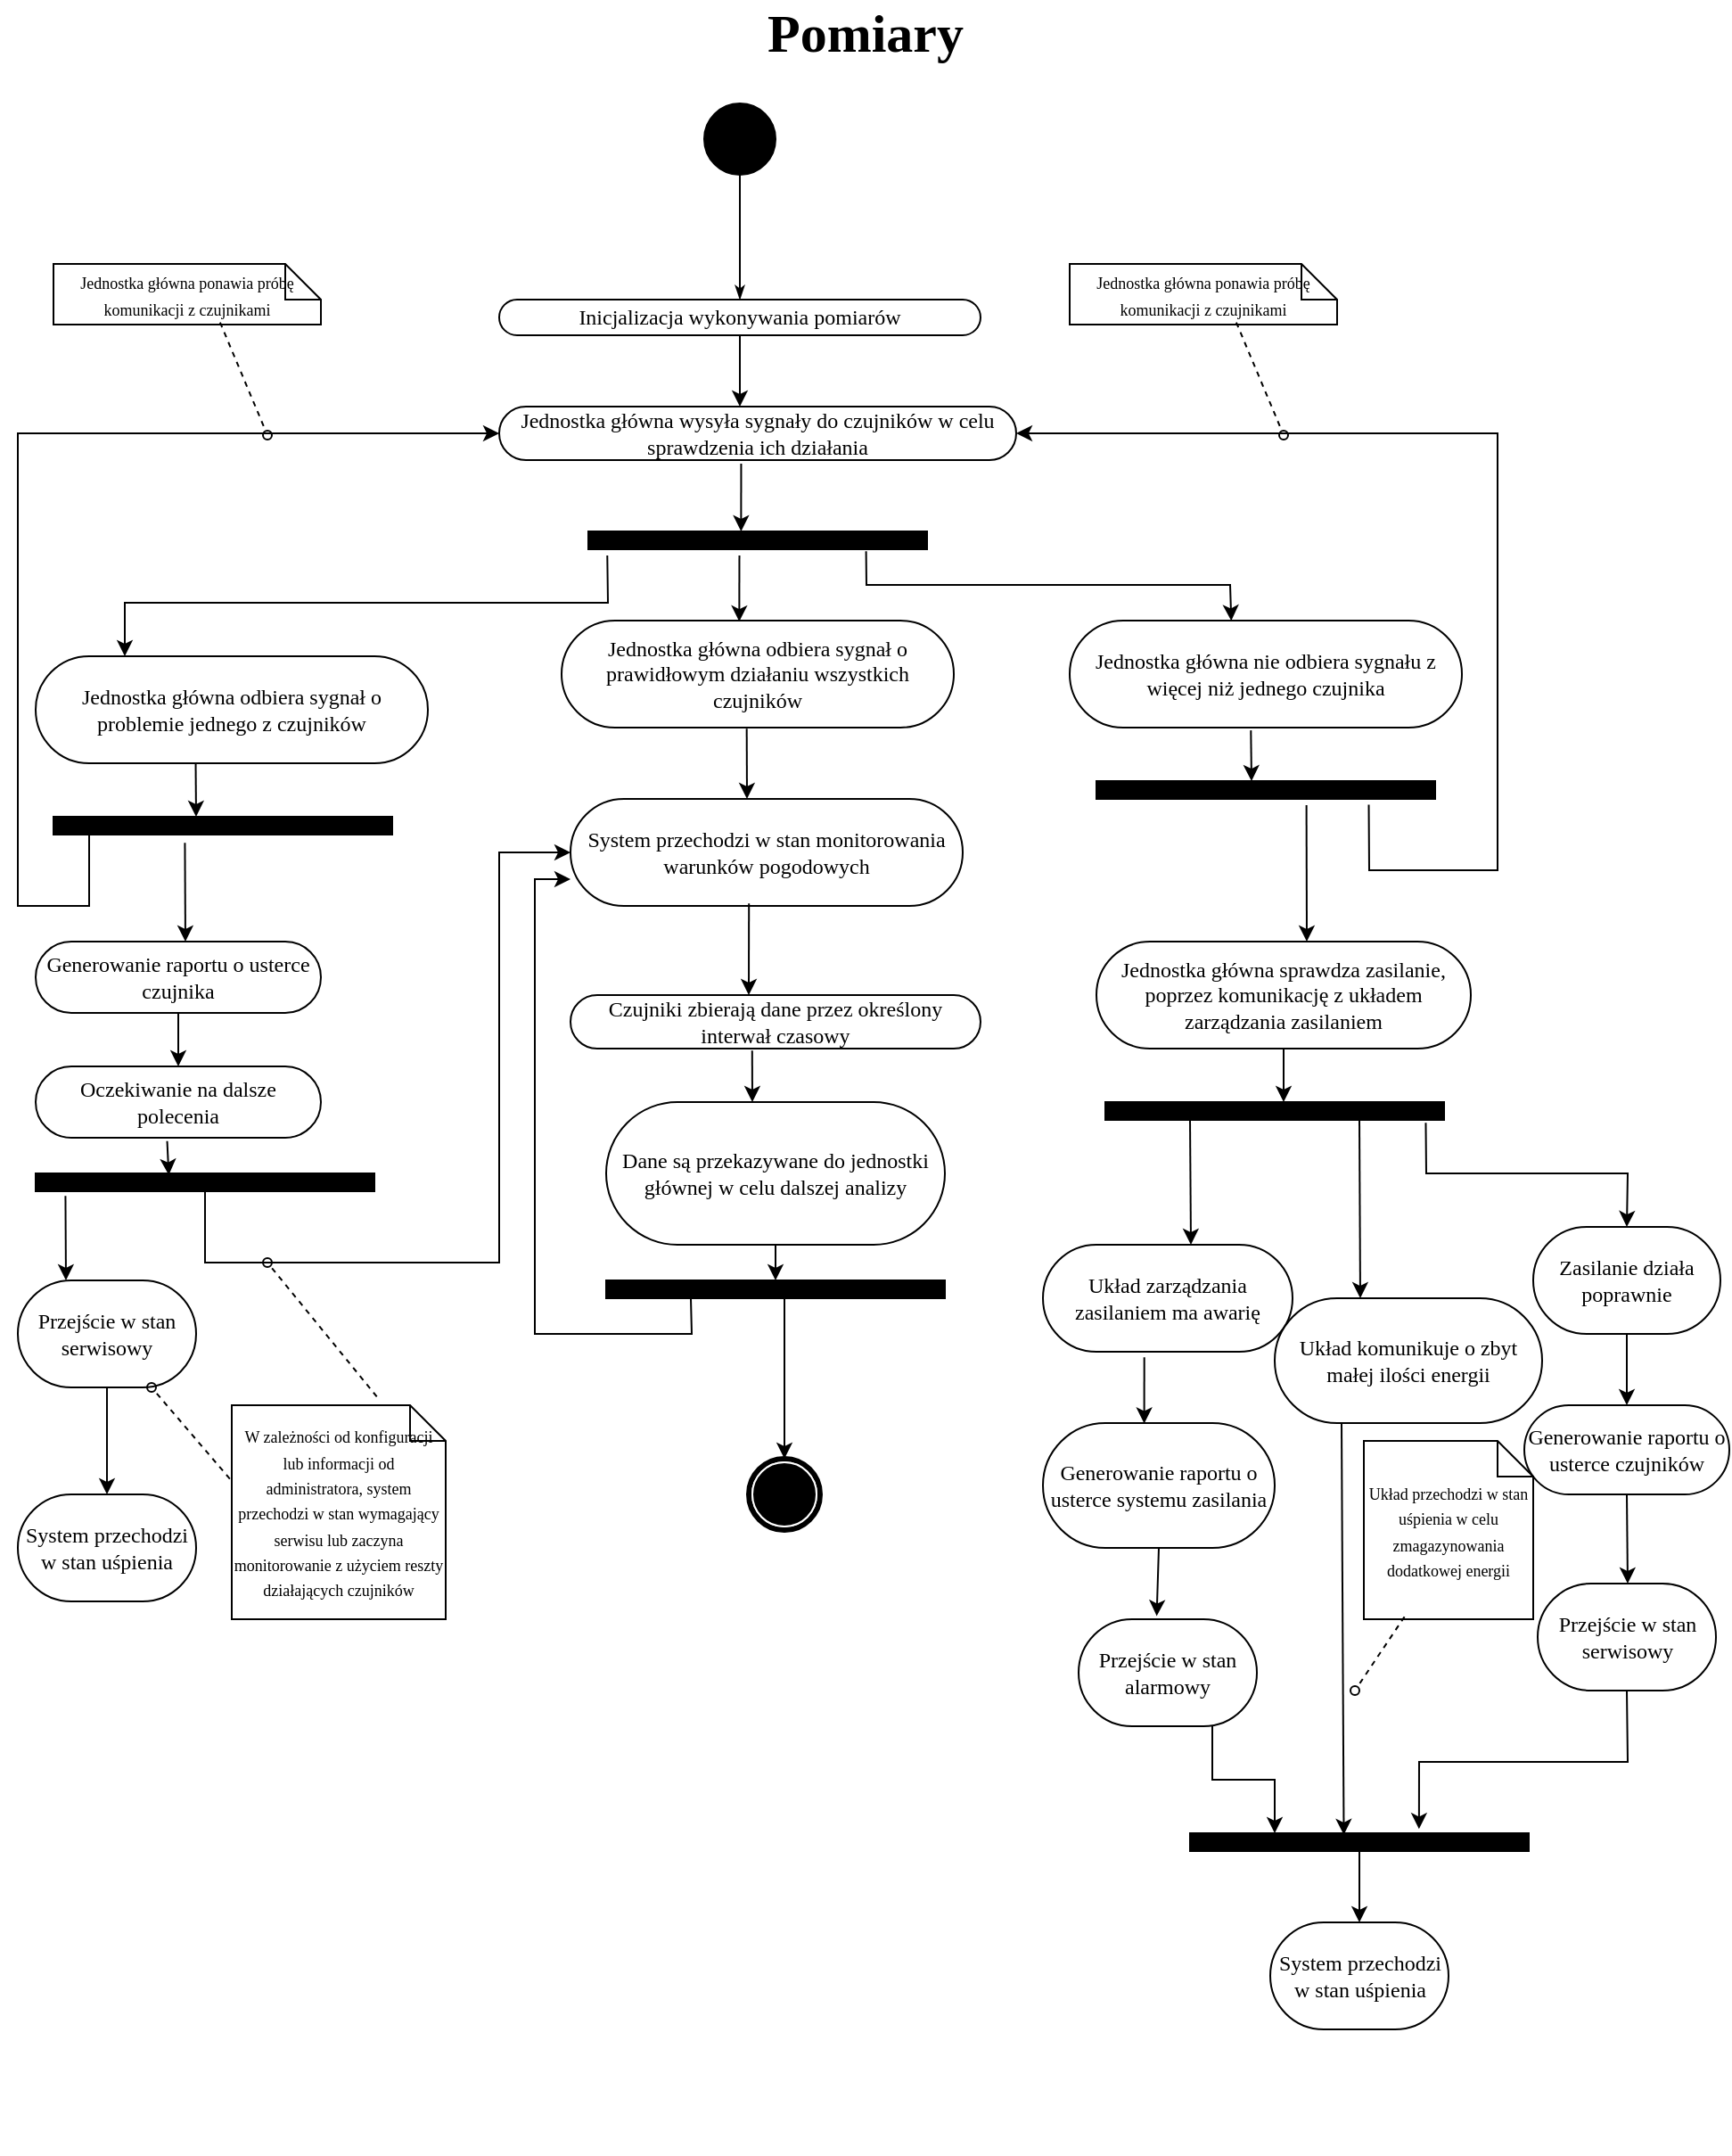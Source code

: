 <mxfile>
    <diagram name="Page-1" id="0783ab3e-0a74-02c8-0abd-f7b4e66b4bec">
        <mxGraphModel dx="1762" dy="1150" grid="1" gridSize="10" guides="1" tooltips="1" connect="1" arrows="1" fold="1" page="1" pageScale="1" pageWidth="850" pageHeight="1100" background="none" math="0" shadow="0">
            <root>
                <mxCell id="0"/>
                <mxCell id="1" parent="0"/>
                <mxCell id="1c1d494c118603dd-1" value="&lt;font style=&quot;font-size: 30px;&quot;&gt;Pomiary&lt;/font&gt;" style="swimlane;html=1;childLayout=stackLayout;startSize=20;rounded=0;shadow=0;comic=0;labelBackgroundColor=none;strokeWidth=1;fontFamily=Verdana;fontSize=12;align=center;fillColor=none;strokeColor=none;" parent="1" vertex="1">
                    <mxGeometry x="40" y="20" width="970" height="1200" as="geometry"/>
                </mxCell>
                <mxCell id="1c1d494c118603dd-2" value="" style="swimlane;html=1;startSize=20;fillColor=none;strokeColor=none;" parent="1c1d494c118603dd-1" vertex="1">
                    <mxGeometry y="20" width="250" height="1180" as="geometry"/>
                </mxCell>
                <mxCell id="aZ85ElAMfdaMfV6Kr7nG-7" value="Jednostka główna odbiera sygnał o problemie jednego z czujników" style="rounded=1;whiteSpace=wrap;html=1;shadow=0;comic=0;labelBackgroundColor=none;strokeWidth=1;fontFamily=Verdana;fontSize=12;align=center;arcSize=50;" parent="1c1d494c118603dd-2" vertex="1">
                    <mxGeometry x="20" y="340" width="220" height="60" as="geometry"/>
                </mxCell>
                <mxCell id="aZ85ElAMfdaMfV6Kr7nG-9" value="" style="whiteSpace=wrap;html=1;rounded=0;shadow=0;comic=0;labelBackgroundColor=none;strokeWidth=1;fillColor=#000000;fontFamily=Verdana;fontSize=12;align=center;rotation=0;" parent="1c1d494c118603dd-2" vertex="1">
                    <mxGeometry x="30" y="430" width="190" height="10" as="geometry"/>
                </mxCell>
                <mxCell id="aZ85ElAMfdaMfV6Kr7nG-10" value="" style="endArrow=classic;html=1;rounded=0;exitX=0.408;exitY=0.991;exitDx=0;exitDy=0;exitPerimeter=0;" parent="1c1d494c118603dd-2" source="aZ85ElAMfdaMfV6Kr7nG-7" edge="1">
                    <mxGeometry width="50" height="50" relative="1" as="geometry">
                        <mxPoint x="110" y="530" as="sourcePoint"/>
                        <mxPoint x="110" y="430" as="targetPoint"/>
                    </mxGeometry>
                </mxCell>
                <mxCell id="aZ85ElAMfdaMfV6Kr7nG-11" value="&lt;font style=&quot;font-size: 9px;&quot;&gt;Jednostka główna ponawia próbę komunikacji z czujnikami&lt;/font&gt;" style="shape=note;whiteSpace=wrap;html=1;rounded=0;shadow=0;comic=0;labelBackgroundColor=none;strokeWidth=1;fontFamily=Verdana;fontSize=12;align=center;size=20;" parent="1c1d494c118603dd-2" vertex="1">
                    <mxGeometry x="30" y="120" width="150" height="34" as="geometry"/>
                </mxCell>
                <mxCell id="aZ85ElAMfdaMfV6Kr7nG-12" style="edgeStyle=none;rounded=0;html=1;dashed=1;labelBackgroundColor=none;startArrow=none;startFill=0;startSize=5;endArrow=oval;endFill=0;endSize=5;jettySize=auto;orthogonalLoop=1;strokeWidth=1;fontFamily=Verdana;fontSize=12;exitX=0.623;exitY=0.965;exitDx=0;exitDy=0;exitPerimeter=0;" parent="1c1d494c118603dd-2" source="aZ85ElAMfdaMfV6Kr7nG-11" edge="1">
                    <mxGeometry relative="1" as="geometry">
                        <mxPoint x="200" y="60" as="sourcePoint"/>
                        <mxPoint x="150" y="216" as="targetPoint"/>
                    </mxGeometry>
                </mxCell>
                <mxCell id="aZ85ElAMfdaMfV6Kr7nG-13" value="" style="endArrow=classic;html=1;rounded=0;exitX=0.388;exitY=1.464;exitDx=0;exitDy=0;exitPerimeter=0;" parent="1c1d494c118603dd-2" source="aZ85ElAMfdaMfV6Kr7nG-9" edge="1">
                    <mxGeometry width="50" height="50" relative="1" as="geometry">
                        <mxPoint x="130" y="610" as="sourcePoint"/>
                        <mxPoint x="104" y="500" as="targetPoint"/>
                        <Array as="points">
                            <mxPoint x="104" y="500"/>
                        </Array>
                    </mxGeometry>
                </mxCell>
                <mxCell id="aZ85ElAMfdaMfV6Kr7nG-14" value="Generowanie raportu o usterce czujnika" style="rounded=1;whiteSpace=wrap;html=1;shadow=0;comic=0;labelBackgroundColor=none;strokeWidth=1;fontFamily=Verdana;fontSize=12;align=center;arcSize=50;" parent="1c1d494c118603dd-2" vertex="1">
                    <mxGeometry x="20" y="500" width="160" height="40" as="geometry"/>
                </mxCell>
                <mxCell id="aZ85ElAMfdaMfV6Kr7nG-15" value="" style="endArrow=classic;html=1;rounded=0;exitX=0.5;exitY=1;exitDx=0;exitDy=0;" parent="1c1d494c118603dd-2" source="aZ85ElAMfdaMfV6Kr7nG-14" edge="1">
                    <mxGeometry width="50" height="50" relative="1" as="geometry">
                        <mxPoint x="70" y="690" as="sourcePoint"/>
                        <mxPoint x="100" y="570" as="targetPoint"/>
                    </mxGeometry>
                </mxCell>
                <mxCell id="aZ85ElAMfdaMfV6Kr7nG-16" value="Oczekiwanie na dalsze polecenia" style="rounded=1;whiteSpace=wrap;html=1;shadow=0;comic=0;labelBackgroundColor=none;strokeWidth=1;fontFamily=Verdana;fontSize=12;align=center;arcSize=50;" parent="1c1d494c118603dd-2" vertex="1">
                    <mxGeometry x="20" y="570" width="160" height="40" as="geometry"/>
                </mxCell>
                <mxCell id="aZ85ElAMfdaMfV6Kr7nG-17" value="" style="whiteSpace=wrap;html=1;rounded=0;shadow=0;comic=0;labelBackgroundColor=none;strokeWidth=1;fillColor=#000000;fontFamily=Verdana;fontSize=12;align=center;rotation=0;" parent="1c1d494c118603dd-2" vertex="1">
                    <mxGeometry x="20" y="630" width="190" height="10" as="geometry"/>
                </mxCell>
                <mxCell id="aZ85ElAMfdaMfV6Kr7nG-18" value="" style="endArrow=classic;html=1;rounded=0;exitX=0.461;exitY=1.046;exitDx=0;exitDy=0;exitPerimeter=0;entryX=0.393;entryY=0.082;entryDx=0;entryDy=0;entryPerimeter=0;" parent="1c1d494c118603dd-2" source="aZ85ElAMfdaMfV6Kr7nG-16" target="aZ85ElAMfdaMfV6Kr7nG-17" edge="1">
                    <mxGeometry width="50" height="50" relative="1" as="geometry">
                        <mxPoint x="100" y="730" as="sourcePoint"/>
                        <mxPoint x="150" y="680" as="targetPoint"/>
                    </mxGeometry>
                </mxCell>
                <mxCell id="aZ85ElAMfdaMfV6Kr7nG-19" value="" style="endArrow=classic;html=1;rounded=0;exitX=0.088;exitY=1.264;exitDx=0;exitDy=0;exitPerimeter=0;" parent="1c1d494c118603dd-2" source="aZ85ElAMfdaMfV6Kr7nG-17" edge="1">
                    <mxGeometry width="50" height="50" relative="1" as="geometry">
                        <mxPoint x="120" y="810" as="sourcePoint"/>
                        <mxPoint x="37" y="690" as="targetPoint"/>
                    </mxGeometry>
                </mxCell>
                <mxCell id="aZ85ElAMfdaMfV6Kr7nG-20" value="Przejście w stan serwisowy" style="rounded=1;whiteSpace=wrap;html=1;shadow=0;comic=0;labelBackgroundColor=none;strokeWidth=1;fontFamily=Verdana;fontSize=12;align=center;arcSize=50;" parent="1c1d494c118603dd-2" vertex="1">
                    <mxGeometry x="10" y="690" width="100" height="60" as="geometry"/>
                </mxCell>
                <mxCell id="1c1d494c118603dd-20" value="&lt;font style=&quot;font-size: 9px;&quot;&gt;W zależności od konfiguracji lub informacji od administratora, system przechodzi w stan wymagający serwisu lub zaczyna monitorowanie z użyciem reszty działających czujników&lt;/font&gt;" style="shape=note;whiteSpace=wrap;html=1;rounded=0;shadow=0;comic=0;labelBackgroundColor=none;strokeWidth=1;fontFamily=Verdana;fontSize=12;align=center;size=20;" parent="1c1d494c118603dd-2" vertex="1">
                    <mxGeometry x="130" y="760" width="120" height="120" as="geometry"/>
                </mxCell>
                <mxCell id="aZ85ElAMfdaMfV6Kr7nG-23" style="edgeStyle=none;rounded=0;html=1;dashed=1;labelBackgroundColor=none;startArrow=none;startFill=0;startSize=5;endArrow=oval;endFill=0;endSize=5;jettySize=auto;orthogonalLoop=1;strokeWidth=1;fontFamily=Verdana;fontSize=12;entryX=0.75;entryY=1;entryDx=0;entryDy=0;exitX=-0.009;exitY=0.344;exitDx=0;exitDy=0;exitPerimeter=0;" parent="1c1d494c118603dd-2" source="1c1d494c118603dd-20" target="aZ85ElAMfdaMfV6Kr7nG-20" edge="1">
                    <mxGeometry relative="1" as="geometry">
                        <mxPoint x="89.32" y="800" as="sourcePoint"/>
                        <mxPoint x="170.674" y="750" as="targetPoint"/>
                    </mxGeometry>
                </mxCell>
                <mxCell id="aZ85ElAMfdaMfV6Kr7nG-24" style="edgeStyle=none;rounded=0;html=1;dashed=1;labelBackgroundColor=none;startArrow=none;startFill=0;startSize=5;endArrow=oval;endFill=0;endSize=5;jettySize=auto;orthogonalLoop=1;strokeWidth=1;fontFamily=Verdana;fontSize=12;exitX=0.678;exitY=-0.04;exitDx=0;exitDy=0;exitPerimeter=0;" parent="1c1d494c118603dd-2" source="1c1d494c118603dd-20" edge="1">
                    <mxGeometry relative="1" as="geometry">
                        <mxPoint x="168.65" y="670" as="sourcePoint"/>
                        <mxPoint x="150" y="680" as="targetPoint"/>
                    </mxGeometry>
                </mxCell>
                <mxCell id="aZ85ElAMfdaMfV6Kr7nG-49" value="" style="endArrow=classic;html=1;rounded=0;exitX=0.5;exitY=1;exitDx=0;exitDy=0;" parent="1c1d494c118603dd-2" source="aZ85ElAMfdaMfV6Kr7nG-20" edge="1">
                    <mxGeometry width="50" height="50" relative="1" as="geometry">
                        <mxPoint x="30" y="870" as="sourcePoint"/>
                        <mxPoint x="60" y="810" as="targetPoint"/>
                    </mxGeometry>
                </mxCell>
                <mxCell id="aZ85ElAMfdaMfV6Kr7nG-50" value="System przechodzi w stan uśpienia" style="rounded=1;whiteSpace=wrap;html=1;shadow=0;comic=0;labelBackgroundColor=none;strokeWidth=1;fontFamily=Verdana;fontSize=12;align=center;arcSize=50;" parent="1c1d494c118603dd-2" vertex="1">
                    <mxGeometry x="10" y="810" width="100" height="60" as="geometry"/>
                </mxCell>
                <mxCell id="1c1d494c118603dd-3" value="" style="swimlane;html=1;startSize=20;fillColor=none;strokeColor=none;" parent="1c1d494c118603dd-1" vertex="1">
                    <mxGeometry x="250" y="20" width="335" height="1180" as="geometry"/>
                </mxCell>
                <mxCell id="60571a20871a0731-4" value="" style="ellipse;whiteSpace=wrap;html=1;rounded=0;shadow=0;comic=0;labelBackgroundColor=none;strokeWidth=1;fillColor=#000000;fontFamily=Verdana;fontSize=12;align=center;" parent="1c1d494c118603dd-3" vertex="1">
                    <mxGeometry x="145" y="30" width="40" height="40" as="geometry"/>
                </mxCell>
                <mxCell id="60571a20871a0731-8" value="Inicjalizacja wykonywania pomiarów" style="rounded=1;whiteSpace=wrap;html=1;shadow=0;comic=0;labelBackgroundColor=none;strokeWidth=1;fontFamily=Verdana;fontSize=12;align=center;arcSize=50;" parent="1c1d494c118603dd-3" vertex="1">
                    <mxGeometry x="30" y="140" width="270" height="20" as="geometry"/>
                </mxCell>
                <mxCell id="1c1d494c118603dd-27" style="edgeStyle=orthogonalEdgeStyle;rounded=0;html=1;labelBackgroundColor=none;startArrow=none;startFill=0;startSize=5;endArrow=classicThin;endFill=1;endSize=5;jettySize=auto;orthogonalLoop=1;strokeWidth=1;fontFamily=Verdana;fontSize=12" parent="1c1d494c118603dd-3" source="60571a20871a0731-4" target="60571a20871a0731-8" edge="1">
                    <mxGeometry relative="1" as="geometry">
                        <Array as="points">
                            <mxPoint x="165" y="125"/>
                        </Array>
                    </mxGeometry>
                </mxCell>
                <mxCell id="aZ85ElAMfdaMfV6Kr7nG-3" value="" style="endArrow=classic;html=1;rounded=0;exitX=0.5;exitY=1;exitDx=0;exitDy=0;" parent="1c1d494c118603dd-3" source="60571a20871a0731-8" edge="1">
                    <mxGeometry width="50" height="50" relative="1" as="geometry">
                        <mxPoint x="110" y="370" as="sourcePoint"/>
                        <mxPoint x="165" y="200" as="targetPoint"/>
                    </mxGeometry>
                </mxCell>
                <mxCell id="aZ85ElAMfdaMfV6Kr7nG-4" value="Jednostka główna wysyła sygnały do czujników w celu sprawdzenia ich działania" style="rounded=1;whiteSpace=wrap;html=1;shadow=0;comic=0;labelBackgroundColor=none;strokeWidth=1;fontFamily=Verdana;fontSize=12;align=center;arcSize=50;" parent="1c1d494c118603dd-3" vertex="1">
                    <mxGeometry x="30" y="200" width="290" height="30" as="geometry"/>
                </mxCell>
                <mxCell id="aZ85ElAMfdaMfV6Kr7nG-1" value="" style="whiteSpace=wrap;html=1;rounded=0;shadow=0;comic=0;labelBackgroundColor=none;strokeWidth=1;fillColor=#000000;fontFamily=Verdana;fontSize=12;align=center;rotation=0;" parent="1c1d494c118603dd-3" vertex="1">
                    <mxGeometry x="80" y="270" width="190" height="10" as="geometry"/>
                </mxCell>
                <mxCell id="aZ85ElAMfdaMfV6Kr7nG-5" value="" style="endArrow=classic;html=1;rounded=0;exitX=0.468;exitY=1.067;exitDx=0;exitDy=0;exitPerimeter=0;entryX=0.451;entryY=0;entryDx=0;entryDy=0;entryPerimeter=0;" parent="1c1d494c118603dd-3" source="aZ85ElAMfdaMfV6Kr7nG-4" target="aZ85ElAMfdaMfV6Kr7nG-1" edge="1">
                    <mxGeometry width="50" height="50" relative="1" as="geometry">
                        <mxPoint x="110" y="270" as="sourcePoint"/>
                        <mxPoint x="166" y="250" as="targetPoint"/>
                    </mxGeometry>
                </mxCell>
                <mxCell id="aZ85ElAMfdaMfV6Kr7nG-6" value="" style="endArrow=classic;html=1;rounded=0;exitX=0.056;exitY=1.346;exitDx=0;exitDy=0;exitPerimeter=0;" parent="1c1d494c118603dd-3" source="aZ85ElAMfdaMfV6Kr7nG-1" edge="1">
                    <mxGeometry width="50" height="50" relative="1" as="geometry">
                        <mxPoint x="170" y="430" as="sourcePoint"/>
                        <mxPoint x="-180" y="340" as="targetPoint"/>
                        <Array as="points">
                            <mxPoint x="91" y="310"/>
                            <mxPoint x="-180" y="310"/>
                        </Array>
                    </mxGeometry>
                </mxCell>
                <mxCell id="aZ85ElAMfdaMfV6Kr7nG-25" value="Jednostka główna odbiera sygnał o prawidłowym działaniu wszystkich czujników" style="rounded=1;whiteSpace=wrap;html=1;shadow=0;comic=0;labelBackgroundColor=none;strokeWidth=1;fontFamily=Verdana;fontSize=12;align=center;arcSize=50;" parent="1c1d494c118603dd-3" vertex="1">
                    <mxGeometry x="65" y="320" width="220" height="60" as="geometry"/>
                </mxCell>
                <mxCell id="aZ85ElAMfdaMfV6Kr7nG-26" value="" style="endArrow=classic;html=1;rounded=0;exitX=0.446;exitY=1.355;exitDx=0;exitDy=0;exitPerimeter=0;entryX=0.453;entryY=0.009;entryDx=0;entryDy=0;entryPerimeter=0;" parent="1c1d494c118603dd-3" source="aZ85ElAMfdaMfV6Kr7nG-1" target="aZ85ElAMfdaMfV6Kr7nG-25" edge="1">
                    <mxGeometry width="50" height="50" relative="1" as="geometry">
                        <mxPoint x="180" y="340" as="sourcePoint"/>
                        <mxPoint x="230" y="290" as="targetPoint"/>
                    </mxGeometry>
                </mxCell>
                <mxCell id="aZ85ElAMfdaMfV6Kr7nG-27" value="" style="endArrow=classic;html=1;rounded=0;exitX=0.472;exitY=1.011;exitDx=0;exitDy=0;exitPerimeter=0;" parent="1c1d494c118603dd-3" source="aZ85ElAMfdaMfV6Kr7nG-25" edge="1">
                    <mxGeometry width="50" height="50" relative="1" as="geometry">
                        <mxPoint x="170" y="470" as="sourcePoint"/>
                        <mxPoint x="169" y="420" as="targetPoint"/>
                    </mxGeometry>
                </mxCell>
                <mxCell id="aZ85ElAMfdaMfV6Kr7nG-28" value="System przechodzi w stan monitorowania warunków pogodowych" style="rounded=1;whiteSpace=wrap;html=1;shadow=0;comic=0;labelBackgroundColor=none;strokeWidth=1;fontFamily=Verdana;fontSize=12;align=center;arcSize=50;" parent="1c1d494c118603dd-3" vertex="1">
                    <mxGeometry x="70" y="420" width="220" height="60" as="geometry"/>
                </mxCell>
                <mxCell id="60571a20871a0731-5" value="" style="shape=mxgraph.bpmn.shape;html=1;verticalLabelPosition=bottom;labelBackgroundColor=#ffffff;verticalAlign=top;perimeter=ellipsePerimeter;outline=end;symbol=terminate;rounded=0;shadow=0;comic=0;strokeWidth=1;fontFamily=Verdana;fontSize=12;align=center;" parent="1c1d494c118603dd-3" vertex="1">
                    <mxGeometry x="170" y="790" width="40" height="40" as="geometry"/>
                </mxCell>
                <mxCell id="aZ85ElAMfdaMfV6Kr7nG-70" value="" style="endArrow=classic;html=1;rounded=0;exitX=0.455;exitY=0.977;exitDx=0;exitDy=0;exitPerimeter=0;" parent="1c1d494c118603dd-3" source="aZ85ElAMfdaMfV6Kr7nG-28" edge="1">
                    <mxGeometry width="50" height="50" relative="1" as="geometry">
                        <mxPoint x="190" y="720" as="sourcePoint"/>
                        <mxPoint x="170" y="530" as="targetPoint"/>
                    </mxGeometry>
                </mxCell>
                <mxCell id="aZ85ElAMfdaMfV6Kr7nG-71" value="Czujniki zbierają dane przez określony interwał czasowy" style="rounded=1;whiteSpace=wrap;html=1;shadow=0;comic=0;labelBackgroundColor=none;strokeWidth=1;fontFamily=Verdana;fontSize=12;align=center;arcSize=50;" parent="1c1d494c118603dd-3" vertex="1">
                    <mxGeometry x="70" y="530" width="230" height="30" as="geometry"/>
                </mxCell>
                <mxCell id="aZ85ElAMfdaMfV6Kr7nG-72" value="Dane są przekazywane do jednostki głównej w celu dalszej analizy" style="rounded=1;whiteSpace=wrap;html=1;shadow=0;comic=0;labelBackgroundColor=none;strokeWidth=1;fontFamily=Verdana;fontSize=12;align=center;arcSize=50;" parent="1c1d494c118603dd-3" vertex="1">
                    <mxGeometry x="90" y="590" width="190" height="80" as="geometry"/>
                </mxCell>
                <mxCell id="aZ85ElAMfdaMfV6Kr7nG-73" value="" style="endArrow=classic;html=1;rounded=0;exitX=0.443;exitY=1.039;exitDx=0;exitDy=0;exitPerimeter=0;" parent="1c1d494c118603dd-3" source="aZ85ElAMfdaMfV6Kr7nG-71" edge="1">
                    <mxGeometry width="50" height="50" relative="1" as="geometry">
                        <mxPoint x="160" y="800" as="sourcePoint"/>
                        <mxPoint x="172" y="590" as="targetPoint"/>
                    </mxGeometry>
                </mxCell>
                <mxCell id="aZ85ElAMfdaMfV6Kr7nG-74" value="" style="endArrow=classic;html=1;rounded=0;entryX=0;entryY=0.75;entryDx=0;entryDy=0;exitX=0.25;exitY=1;exitDx=0;exitDy=0;" parent="1c1d494c118603dd-3" source="aZ85ElAMfdaMfV6Kr7nG-77" target="aZ85ElAMfdaMfV6Kr7nG-28" edge="1">
                    <mxGeometry width="50" height="50" relative="1" as="geometry">
                        <mxPoint x="140" y="740" as="sourcePoint"/>
                        <mxPoint x="50" y="460" as="targetPoint"/>
                        <Array as="points">
                            <mxPoint x="138" y="720"/>
                            <mxPoint x="50" y="720"/>
                            <mxPoint x="50" y="465"/>
                        </Array>
                    </mxGeometry>
                </mxCell>
                <mxCell id="aZ85ElAMfdaMfV6Kr7nG-77" value="" style="whiteSpace=wrap;html=1;rounded=0;shadow=0;comic=0;labelBackgroundColor=none;strokeWidth=1;fillColor=#000000;fontFamily=Verdana;fontSize=12;align=center;rotation=0;" parent="1c1d494c118603dd-3" vertex="1">
                    <mxGeometry x="90" y="690" width="190" height="10" as="geometry"/>
                </mxCell>
                <mxCell id="aZ85ElAMfdaMfV6Kr7nG-78" value="" style="endArrow=classic;html=1;rounded=0;exitX=0.5;exitY=1;exitDx=0;exitDy=0;entryX=0.5;entryY=0;entryDx=0;entryDy=0;" parent="1c1d494c118603dd-3" source="aZ85ElAMfdaMfV6Kr7nG-72" target="aZ85ElAMfdaMfV6Kr7nG-77" edge="1">
                    <mxGeometry width="50" height="50" relative="1" as="geometry">
                        <mxPoint x="210" y="780" as="sourcePoint"/>
                        <mxPoint x="260" y="730" as="targetPoint"/>
                    </mxGeometry>
                </mxCell>
                <mxCell id="aZ85ElAMfdaMfV6Kr7nG-81" value="" style="endArrow=classic;html=1;rounded=0;entryX=0.5;entryY=0;entryDx=0;entryDy=0;" parent="1c1d494c118603dd-3" target="60571a20871a0731-5" edge="1">
                    <mxGeometry width="50" height="50" relative="1" as="geometry">
                        <mxPoint x="190" y="700" as="sourcePoint"/>
                        <mxPoint x="270" y="830" as="targetPoint"/>
                    </mxGeometry>
                </mxCell>
                <mxCell id="1c1d494c118603dd-30" style="edgeStyle=orthogonalEdgeStyle;rounded=0;html=1;exitX=0.25;exitY=1;entryX=0.5;entryY=0;labelBackgroundColor=none;startArrow=none;startFill=0;startSize=5;endArrow=classicThin;endFill=1;endSize=5;jettySize=auto;orthogonalLoop=1;strokeWidth=1;fontFamily=Verdana;fontSize=12" parent="1c1d494c118603dd-1" edge="1">
                    <mxGeometry relative="1" as="geometry">
                        <Array as="points">
                            <mxPoint x="317" y="210"/>
                            <mxPoint x="140" y="210"/>
                        </Array>
                        <mxPoint x="140" y="240" as="targetPoint"/>
                    </mxGeometry>
                </mxCell>
                <mxCell id="aZ85ElAMfdaMfV6Kr7nG-8" value="" style="endArrow=classic;html=1;rounded=0;entryX=0;entryY=0.5;entryDx=0;entryDy=0;" parent="1c1d494c118603dd-1" target="aZ85ElAMfdaMfV6Kr7nG-4" edge="1">
                    <mxGeometry width="50" height="50" relative="1" as="geometry">
                        <mxPoint x="50" y="460" as="sourcePoint"/>
                        <mxPoint x="190" y="320" as="targetPoint"/>
                        <Array as="points">
                            <mxPoint x="50" y="490"/>
                            <mxPoint x="50" y="500"/>
                            <mxPoint x="10" y="500"/>
                            <mxPoint x="10" y="235"/>
                        </Array>
                    </mxGeometry>
                </mxCell>
                <mxCell id="aZ85ElAMfdaMfV6Kr7nG-21" value="" style="endArrow=classic;html=1;rounded=0;exitX=0.5;exitY=1;exitDx=0;exitDy=0;entryX=0;entryY=0.5;entryDx=0;entryDy=0;" parent="1c1d494c118603dd-1" source="aZ85ElAMfdaMfV6Kr7nG-17" target="aZ85ElAMfdaMfV6Kr7nG-28" edge="1">
                    <mxGeometry width="50" height="50" relative="1" as="geometry">
                        <mxPoint x="160" y="880" as="sourcePoint"/>
                        <mxPoint x="310" y="460" as="targetPoint"/>
                        <Array as="points">
                            <mxPoint x="115" y="700"/>
                            <mxPoint x="280" y="700"/>
                            <mxPoint x="280" y="470"/>
                        </Array>
                    </mxGeometry>
                </mxCell>
                <mxCell id="aZ85ElAMfdaMfV6Kr7nG-30" value="" style="endArrow=classic;html=1;rounded=0;exitX=0.82;exitY=1.118;exitDx=0;exitDy=0;exitPerimeter=0;entryX=0.412;entryY=0.003;entryDx=0;entryDy=0;entryPerimeter=0;" parent="1c1d494c118603dd-1" source="aZ85ElAMfdaMfV6Kr7nG-1" target="1c1d494c118603dd-5" edge="1">
                    <mxGeometry width="50" height="50" relative="1" as="geometry">
                        <mxPoint x="680" y="310" as="sourcePoint"/>
                        <mxPoint x="730" y="260" as="targetPoint"/>
                        <Array as="points">
                            <mxPoint x="486" y="320"/>
                            <mxPoint x="690" y="320"/>
                        </Array>
                    </mxGeometry>
                </mxCell>
                <mxCell id="aZ85ElAMfdaMfV6Kr7nG-33" value="" style="endArrow=classic;html=1;rounded=0;exitX=0.804;exitY=1.328;exitDx=0;exitDy=0;exitPerimeter=0;entryX=1;entryY=0.5;entryDx=0;entryDy=0;" parent="1c1d494c118603dd-1" source="aZ85ElAMfdaMfV6Kr7nG-31" target="aZ85ElAMfdaMfV6Kr7nG-4" edge="1">
                    <mxGeometry width="50" height="50" relative="1" as="geometry">
                        <mxPoint x="770" y="490" as="sourcePoint"/>
                        <mxPoint x="820" y="230" as="targetPoint"/>
                        <Array as="points">
                            <mxPoint x="768" y="480"/>
                            <mxPoint x="840" y="480"/>
                            <mxPoint x="840" y="360"/>
                            <mxPoint x="840" y="235"/>
                        </Array>
                    </mxGeometry>
                </mxCell>
                <mxCell id="1c1d494c118603dd-4" value="" style="swimlane;html=1;startSize=20;fillColor=none;strokeColor=none;" parent="1c1d494c118603dd-1" vertex="1">
                    <mxGeometry x="585" y="20" width="385" height="1180" as="geometry"/>
                </mxCell>
                <mxCell id="1c1d494c118603dd-5" value="Jednostka główna nie odbiera sygnału z więcej niż jednego czujnika" style="rounded=1;whiteSpace=wrap;html=1;shadow=0;comic=0;labelBackgroundColor=none;strokeWidth=1;fontFamily=Verdana;fontSize=12;align=center;arcSize=50;" parent="1c1d494c118603dd-4" vertex="1">
                    <mxGeometry x="15" y="320" width="220" height="60" as="geometry"/>
                </mxCell>
                <mxCell id="aZ85ElAMfdaMfV6Kr7nG-31" value="" style="whiteSpace=wrap;html=1;rounded=0;shadow=0;comic=0;labelBackgroundColor=none;strokeWidth=1;fillColor=#000000;fontFamily=Verdana;fontSize=12;align=center;rotation=0;" parent="1c1d494c118603dd-4" vertex="1">
                    <mxGeometry x="30" y="410" width="190" height="10" as="geometry"/>
                </mxCell>
                <mxCell id="aZ85ElAMfdaMfV6Kr7nG-32" value="" style="endArrow=classic;html=1;rounded=0;exitX=0.462;exitY=1.026;exitDx=0;exitDy=0;exitPerimeter=0;" parent="1c1d494c118603dd-4" source="1c1d494c118603dd-5" edge="1">
                    <mxGeometry width="50" height="50" relative="1" as="geometry">
                        <mxPoint x="125" y="600" as="sourcePoint"/>
                        <mxPoint x="117" y="410" as="targetPoint"/>
                    </mxGeometry>
                </mxCell>
                <mxCell id="aZ85ElAMfdaMfV6Kr7nG-34" value="&lt;font style=&quot;font-size: 9px;&quot;&gt;Jednostka główna ponawia próbę komunikacji z czujnikami&lt;/font&gt;" style="shape=note;whiteSpace=wrap;html=1;rounded=0;shadow=0;comic=0;labelBackgroundColor=none;strokeWidth=1;fontFamily=Verdana;fontSize=12;align=center;size=20;" parent="1c1d494c118603dd-4" vertex="1">
                    <mxGeometry x="15" y="120" width="150" height="34" as="geometry"/>
                </mxCell>
                <mxCell id="aZ85ElAMfdaMfV6Kr7nG-35" style="edgeStyle=none;rounded=0;html=1;dashed=1;labelBackgroundColor=none;startArrow=none;startFill=0;startSize=5;endArrow=oval;endFill=0;endSize=5;jettySize=auto;orthogonalLoop=1;strokeWidth=1;fontFamily=Verdana;fontSize=12;exitX=0.623;exitY=0.965;exitDx=0;exitDy=0;exitPerimeter=0;" parent="1c1d494c118603dd-4" source="aZ85ElAMfdaMfV6Kr7nG-34" edge="1">
                    <mxGeometry relative="1" as="geometry">
                        <mxPoint x="185" y="60" as="sourcePoint"/>
                        <mxPoint x="135" y="216" as="targetPoint"/>
                    </mxGeometry>
                </mxCell>
                <mxCell id="aZ85ElAMfdaMfV6Kr7nG-36" value="" style="endArrow=classic;html=1;rounded=0;exitX=0.62;exitY=1.346;exitDx=0;exitDy=0;exitPerimeter=0;" parent="1c1d494c118603dd-4" source="aZ85ElAMfdaMfV6Kr7nG-31" edge="1">
                    <mxGeometry width="50" height="50" relative="1" as="geometry">
                        <mxPoint x="135" y="550" as="sourcePoint"/>
                        <mxPoint x="148" y="500" as="targetPoint"/>
                    </mxGeometry>
                </mxCell>
                <mxCell id="aZ85ElAMfdaMfV6Kr7nG-37" value="Jednostka główna sprawdza zasilanie, poprzez komunikację z układem zarządzania zasilaniem" style="rounded=1;whiteSpace=wrap;html=1;shadow=0;comic=0;labelBackgroundColor=none;strokeWidth=1;fontFamily=Verdana;fontSize=12;align=center;arcSize=50;" parent="1c1d494c118603dd-4" vertex="1">
                    <mxGeometry x="30" y="500" width="210" height="60" as="geometry"/>
                </mxCell>
                <mxCell id="aZ85ElAMfdaMfV6Kr7nG-38" value="" style="whiteSpace=wrap;html=1;rounded=0;shadow=0;comic=0;labelBackgroundColor=none;strokeWidth=1;fillColor=#000000;fontFamily=Verdana;fontSize=12;align=center;rotation=0;" parent="1c1d494c118603dd-4" vertex="1">
                    <mxGeometry x="35" y="590" width="190" height="10" as="geometry"/>
                </mxCell>
                <mxCell id="aZ85ElAMfdaMfV6Kr7nG-40" value="" style="endArrow=classic;html=1;rounded=0;exitX=0.5;exitY=1;exitDx=0;exitDy=0;" parent="1c1d494c118603dd-4" source="aZ85ElAMfdaMfV6Kr7nG-37" edge="1">
                    <mxGeometry width="50" height="50" relative="1" as="geometry">
                        <mxPoint x="95" y="680" as="sourcePoint"/>
                        <mxPoint x="135" y="590" as="targetPoint"/>
                    </mxGeometry>
                </mxCell>
                <mxCell id="aZ85ElAMfdaMfV6Kr7nG-41" value="Zasilanie działa poprawnie" style="rounded=1;whiteSpace=wrap;html=1;shadow=0;comic=0;labelBackgroundColor=none;strokeWidth=1;fontFamily=Verdana;fontSize=12;align=center;arcSize=50;" parent="1c1d494c118603dd-4" vertex="1">
                    <mxGeometry x="275" y="660" width="105" height="60" as="geometry"/>
                </mxCell>
                <mxCell id="aZ85ElAMfdaMfV6Kr7nG-42" value="" style="endArrow=classic;html=1;rounded=0;entryX=0.5;entryY=0;entryDx=0;entryDy=0;exitX=0.946;exitY=1.164;exitDx=0;exitDy=0;exitPerimeter=0;" parent="1c1d494c118603dd-4" source="aZ85ElAMfdaMfV6Kr7nG-38" target="aZ85ElAMfdaMfV6Kr7nG-41" edge="1">
                    <mxGeometry width="50" height="50" relative="1" as="geometry">
                        <mxPoint x="235" y="603" as="sourcePoint"/>
                        <mxPoint x="150" y="730" as="targetPoint"/>
                        <Array as="points">
                            <mxPoint x="215" y="630"/>
                            <mxPoint x="328" y="630"/>
                        </Array>
                    </mxGeometry>
                </mxCell>
                <mxCell id="aZ85ElAMfdaMfV6Kr7nG-43" value="Generowanie raportu o usterce czujników" style="rounded=1;whiteSpace=wrap;html=1;shadow=0;comic=0;labelBackgroundColor=none;strokeWidth=1;fontFamily=Verdana;fontSize=12;align=center;arcSize=50;" parent="1c1d494c118603dd-4" vertex="1">
                    <mxGeometry x="270" y="760" width="115" height="50" as="geometry"/>
                </mxCell>
                <mxCell id="aZ85ElAMfdaMfV6Kr7nG-46" value="Układ zarządzania zasilaniem ma awarię" style="rounded=1;whiteSpace=wrap;html=1;shadow=0;comic=0;labelBackgroundColor=none;strokeWidth=1;fontFamily=Verdana;fontSize=12;align=center;arcSize=50;" parent="1c1d494c118603dd-4" vertex="1">
                    <mxGeometry y="670" width="140" height="60" as="geometry"/>
                </mxCell>
                <mxCell id="aZ85ElAMfdaMfV6Kr7nG-47" value="" style="endArrow=classic;html=1;rounded=0;exitX=0.5;exitY=1;exitDx=0;exitDy=0;entryX=0.5;entryY=0;entryDx=0;entryDy=0;" parent="1c1d494c118603dd-4" source="aZ85ElAMfdaMfV6Kr7nG-41" target="aZ85ElAMfdaMfV6Kr7nG-43" edge="1">
                    <mxGeometry width="50" height="50" relative="1" as="geometry">
                        <mxPoint x="110" y="770" as="sourcePoint"/>
                        <mxPoint x="160" y="720" as="targetPoint"/>
                    </mxGeometry>
                </mxCell>
                <mxCell id="aZ85ElAMfdaMfV6Kr7nG-51" value="" style="endArrow=classic;html=1;rounded=0;exitX=0.5;exitY=1;exitDx=0;exitDy=0;" parent="1c1d494c118603dd-4" source="aZ85ElAMfdaMfV6Kr7nG-43" edge="1">
                    <mxGeometry width="50" height="50" relative="1" as="geometry">
                        <mxPoint x="260" y="930" as="sourcePoint"/>
                        <mxPoint x="328" y="860" as="targetPoint"/>
                    </mxGeometry>
                </mxCell>
                <mxCell id="aZ85ElAMfdaMfV6Kr7nG-52" value="Przejście w stan serwisowy" style="rounded=1;whiteSpace=wrap;html=1;shadow=0;comic=0;labelBackgroundColor=none;strokeWidth=1;fontFamily=Verdana;fontSize=12;align=center;arcSize=50;" parent="1c1d494c118603dd-4" vertex="1">
                    <mxGeometry x="277.5" y="860" width="100" height="60" as="geometry"/>
                </mxCell>
                <mxCell id="aZ85ElAMfdaMfV6Kr7nG-53" value="" style="endArrow=classic;html=1;rounded=0;exitX=0.5;exitY=1;exitDx=0;exitDy=0;entryX=0.676;entryY=-0.236;entryDx=0;entryDy=0;entryPerimeter=0;" parent="1c1d494c118603dd-4" source="aZ85ElAMfdaMfV6Kr7nG-52" target="aZ85ElAMfdaMfV6Kr7nG-61" edge="1">
                    <mxGeometry width="50" height="50" relative="1" as="geometry">
                        <mxPoint x="282.5" y="920" as="sourcePoint"/>
                        <mxPoint x="282.5" y="980" as="targetPoint"/>
                        <Array as="points">
                            <mxPoint x="328" y="960"/>
                            <mxPoint x="211" y="960"/>
                        </Array>
                    </mxGeometry>
                </mxCell>
                <mxCell id="aZ85ElAMfdaMfV6Kr7nG-54" value="System przechodzi w stan uśpienia" style="rounded=1;whiteSpace=wrap;html=1;shadow=0;comic=0;labelBackgroundColor=none;strokeWidth=1;fontFamily=Verdana;fontSize=12;align=center;arcSize=50;" parent="1c1d494c118603dd-4" vertex="1">
                    <mxGeometry x="127.5" y="1050" width="100" height="60" as="geometry"/>
                </mxCell>
                <mxCell id="aZ85ElAMfdaMfV6Kr7nG-55" value="" style="endArrow=classic;html=1;rounded=0;exitX=0.25;exitY=1;exitDx=0;exitDy=0;" parent="1c1d494c118603dd-4" source="aZ85ElAMfdaMfV6Kr7nG-38" edge="1">
                    <mxGeometry width="50" height="50" relative="1" as="geometry">
                        <mxPoint x="55" y="740" as="sourcePoint"/>
                        <mxPoint x="83" y="670" as="targetPoint"/>
                    </mxGeometry>
                </mxCell>
                <mxCell id="aZ85ElAMfdaMfV6Kr7nG-56" value="" style="endArrow=classic;html=1;rounded=0;exitX=0.406;exitY=1.053;exitDx=0;exitDy=0;entryX=0.437;entryY=0.003;entryDx=0;entryDy=0;exitPerimeter=0;entryPerimeter=0;" parent="1c1d494c118603dd-4" source="aZ85ElAMfdaMfV6Kr7nG-46" target="aZ85ElAMfdaMfV6Kr7nG-57" edge="1">
                    <mxGeometry width="50" height="50" relative="1" as="geometry">
                        <mxPoint x="55" y="930" as="sourcePoint"/>
                        <mxPoint x="100" y="770" as="targetPoint"/>
                    </mxGeometry>
                </mxCell>
                <mxCell id="aZ85ElAMfdaMfV6Kr7nG-57" value="Generowanie raportu o usterce systemu zasilania" style="rounded=1;whiteSpace=wrap;html=1;shadow=0;comic=0;labelBackgroundColor=none;strokeWidth=1;fontFamily=Verdana;fontSize=12;align=center;arcSize=50;" parent="1c1d494c118603dd-4" vertex="1">
                    <mxGeometry y="770" width="130" height="70" as="geometry"/>
                </mxCell>
                <mxCell id="aZ85ElAMfdaMfV6Kr7nG-59" value="" style="endArrow=classic;html=1;rounded=0;exitX=0.5;exitY=1;exitDx=0;exitDy=0;entryX=0.438;entryY=-0.03;entryDx=0;entryDy=0;entryPerimeter=0;" parent="1c1d494c118603dd-4" source="aZ85ElAMfdaMfV6Kr7nG-57" target="aZ85ElAMfdaMfV6Kr7nG-60" edge="1">
                    <mxGeometry width="50" height="50" relative="1" as="geometry">
                        <mxPoint x="85" y="960" as="sourcePoint"/>
                        <mxPoint x="105" y="880" as="targetPoint"/>
                    </mxGeometry>
                </mxCell>
                <mxCell id="aZ85ElAMfdaMfV6Kr7nG-60" value="Przejście w stan alarmowy" style="rounded=1;whiteSpace=wrap;html=1;shadow=0;comic=0;labelBackgroundColor=none;strokeWidth=1;fontFamily=Verdana;fontSize=12;align=center;arcSize=50;" parent="1c1d494c118603dd-4" vertex="1">
                    <mxGeometry x="20" y="880" width="100" height="60" as="geometry"/>
                </mxCell>
                <mxCell id="aZ85ElAMfdaMfV6Kr7nG-61" value="" style="whiteSpace=wrap;html=1;rounded=0;shadow=0;comic=0;labelBackgroundColor=none;strokeWidth=1;fillColor=#000000;fontFamily=Verdana;fontSize=12;align=center;rotation=0;" parent="1c1d494c118603dd-4" vertex="1">
                    <mxGeometry x="82.5" y="1000" width="190" height="10" as="geometry"/>
                </mxCell>
                <mxCell id="aZ85ElAMfdaMfV6Kr7nG-62" value="" style="endArrow=classic;html=1;rounded=0;entryX=0.25;entryY=0;entryDx=0;entryDy=0;exitX=0.75;exitY=1;exitDx=0;exitDy=0;" parent="1c1d494c118603dd-4" source="aZ85ElAMfdaMfV6Kr7nG-60" target="aZ85ElAMfdaMfV6Kr7nG-61" edge="1">
                    <mxGeometry width="50" height="50" relative="1" as="geometry">
                        <mxPoint x="85" y="1110" as="sourcePoint"/>
                        <mxPoint x="135" y="1060" as="targetPoint"/>
                        <Array as="points">
                            <mxPoint x="95" y="970"/>
                            <mxPoint x="130" y="970"/>
                        </Array>
                    </mxGeometry>
                </mxCell>
                <mxCell id="aZ85ElAMfdaMfV6Kr7nG-63" value="" style="endArrow=classic;html=1;rounded=0;exitX=0.5;exitY=1;exitDx=0;exitDy=0;entryX=0.5;entryY=0;entryDx=0;entryDy=0;" parent="1c1d494c118603dd-4" source="aZ85ElAMfdaMfV6Kr7nG-61" target="aZ85ElAMfdaMfV6Kr7nG-54" edge="1">
                    <mxGeometry width="50" height="50" relative="1" as="geometry">
                        <mxPoint x="25" y="1160" as="sourcePoint"/>
                        <mxPoint x="75" y="1110" as="targetPoint"/>
                    </mxGeometry>
                </mxCell>
                <mxCell id="aZ85ElAMfdaMfV6Kr7nG-64" value="" style="endArrow=classic;html=1;rounded=0;exitX=0.75;exitY=1;exitDx=0;exitDy=0;" parent="1c1d494c118603dd-4" source="aZ85ElAMfdaMfV6Kr7nG-38" edge="1">
                    <mxGeometry width="50" height="50" relative="1" as="geometry">
                        <mxPoint x="185" y="760" as="sourcePoint"/>
                        <mxPoint x="178" y="700" as="targetPoint"/>
                    </mxGeometry>
                </mxCell>
                <mxCell id="aZ85ElAMfdaMfV6Kr7nG-66" value="Układ komunikuje o zbyt małej ilości energii" style="rounded=1;whiteSpace=wrap;html=1;shadow=0;comic=0;labelBackgroundColor=none;strokeWidth=1;fontFamily=Verdana;fontSize=12;align=center;arcSize=50;" parent="1c1d494c118603dd-4" vertex="1">
                    <mxGeometry x="130" y="700" width="150" height="70" as="geometry"/>
                </mxCell>
                <mxCell id="aZ85ElAMfdaMfV6Kr7nG-67" value="" style="endArrow=classic;html=1;rounded=0;exitX=0.25;exitY=1;exitDx=0;exitDy=0;entryX=0.454;entryY=0.091;entryDx=0;entryDy=0;entryPerimeter=0;" parent="1c1d494c118603dd-4" source="aZ85ElAMfdaMfV6Kr7nG-66" target="aZ85ElAMfdaMfV6Kr7nG-61" edge="1">
                    <mxGeometry width="50" height="50" relative="1" as="geometry">
                        <mxPoint x="165" y="890" as="sourcePoint"/>
                        <mxPoint x="215" y="840" as="targetPoint"/>
                    </mxGeometry>
                </mxCell>
                <mxCell id="aZ85ElAMfdaMfV6Kr7nG-68" value="&lt;font style=&quot;font-size: 9px;&quot;&gt;Układ przechodzi w stan uśpienia w celu zmagazynowania dodatkowej energii&lt;/font&gt;" style="shape=note;whiteSpace=wrap;html=1;rounded=0;shadow=0;comic=0;labelBackgroundColor=none;strokeWidth=1;fontFamily=Verdana;fontSize=12;align=center;size=20;" parent="1c1d494c118603dd-4" vertex="1">
                    <mxGeometry x="180" y="780" width="95" height="100" as="geometry"/>
                </mxCell>
                <mxCell id="aZ85ElAMfdaMfV6Kr7nG-69" style="edgeStyle=none;rounded=0;html=1;dashed=1;labelBackgroundColor=none;startArrow=none;startFill=0;startSize=5;endArrow=oval;endFill=0;endSize=5;jettySize=auto;orthogonalLoop=1;strokeWidth=1;fontFamily=Verdana;fontSize=12;exitX=0.24;exitY=0.986;exitDx=0;exitDy=0;exitPerimeter=0;" parent="1c1d494c118603dd-4" source="aZ85ElAMfdaMfV6Kr7nG-68" edge="1">
                    <mxGeometry relative="1" as="geometry">
                        <mxPoint x="205" y="890" as="sourcePoint"/>
                        <mxPoint x="175" y="920" as="targetPoint"/>
                    </mxGeometry>
                </mxCell>
            </root>
        </mxGraphModel>
    </diagram>
</mxfile>